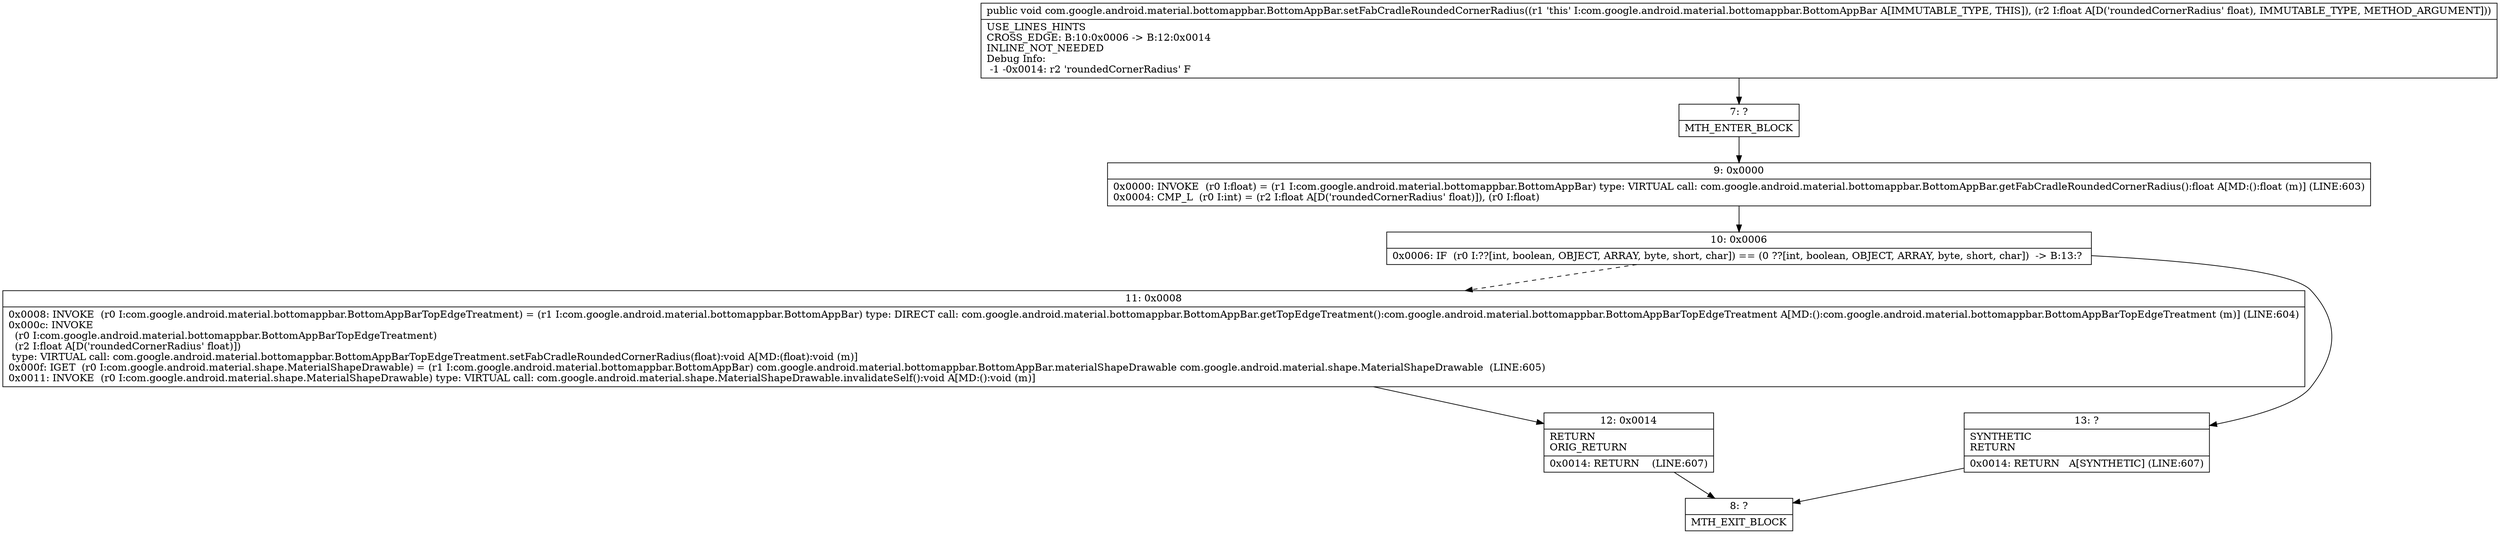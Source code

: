 digraph "CFG forcom.google.android.material.bottomappbar.BottomAppBar.setFabCradleRoundedCornerRadius(F)V" {
Node_7 [shape=record,label="{7\:\ ?|MTH_ENTER_BLOCK\l}"];
Node_9 [shape=record,label="{9\:\ 0x0000|0x0000: INVOKE  (r0 I:float) = (r1 I:com.google.android.material.bottomappbar.BottomAppBar) type: VIRTUAL call: com.google.android.material.bottomappbar.BottomAppBar.getFabCradleRoundedCornerRadius():float A[MD:():float (m)] (LINE:603)\l0x0004: CMP_L  (r0 I:int) = (r2 I:float A[D('roundedCornerRadius' float)]), (r0 I:float) \l}"];
Node_10 [shape=record,label="{10\:\ 0x0006|0x0006: IF  (r0 I:??[int, boolean, OBJECT, ARRAY, byte, short, char]) == (0 ??[int, boolean, OBJECT, ARRAY, byte, short, char])  \-\> B:13:? \l}"];
Node_11 [shape=record,label="{11\:\ 0x0008|0x0008: INVOKE  (r0 I:com.google.android.material.bottomappbar.BottomAppBarTopEdgeTreatment) = (r1 I:com.google.android.material.bottomappbar.BottomAppBar) type: DIRECT call: com.google.android.material.bottomappbar.BottomAppBar.getTopEdgeTreatment():com.google.android.material.bottomappbar.BottomAppBarTopEdgeTreatment A[MD:():com.google.android.material.bottomappbar.BottomAppBarTopEdgeTreatment (m)] (LINE:604)\l0x000c: INVOKE  \l  (r0 I:com.google.android.material.bottomappbar.BottomAppBarTopEdgeTreatment)\l  (r2 I:float A[D('roundedCornerRadius' float)])\l type: VIRTUAL call: com.google.android.material.bottomappbar.BottomAppBarTopEdgeTreatment.setFabCradleRoundedCornerRadius(float):void A[MD:(float):void (m)]\l0x000f: IGET  (r0 I:com.google.android.material.shape.MaterialShapeDrawable) = (r1 I:com.google.android.material.bottomappbar.BottomAppBar) com.google.android.material.bottomappbar.BottomAppBar.materialShapeDrawable com.google.android.material.shape.MaterialShapeDrawable  (LINE:605)\l0x0011: INVOKE  (r0 I:com.google.android.material.shape.MaterialShapeDrawable) type: VIRTUAL call: com.google.android.material.shape.MaterialShapeDrawable.invalidateSelf():void A[MD:():void (m)]\l}"];
Node_12 [shape=record,label="{12\:\ 0x0014|RETURN\lORIG_RETURN\l|0x0014: RETURN    (LINE:607)\l}"];
Node_8 [shape=record,label="{8\:\ ?|MTH_EXIT_BLOCK\l}"];
Node_13 [shape=record,label="{13\:\ ?|SYNTHETIC\lRETURN\l|0x0014: RETURN   A[SYNTHETIC] (LINE:607)\l}"];
MethodNode[shape=record,label="{public void com.google.android.material.bottomappbar.BottomAppBar.setFabCradleRoundedCornerRadius((r1 'this' I:com.google.android.material.bottomappbar.BottomAppBar A[IMMUTABLE_TYPE, THIS]), (r2 I:float A[D('roundedCornerRadius' float), IMMUTABLE_TYPE, METHOD_ARGUMENT]))  | USE_LINES_HINTS\lCROSS_EDGE: B:10:0x0006 \-\> B:12:0x0014\lINLINE_NOT_NEEDED\lDebug Info:\l  \-1 \-0x0014: r2 'roundedCornerRadius' F\l}"];
MethodNode -> Node_7;Node_7 -> Node_9;
Node_9 -> Node_10;
Node_10 -> Node_11[style=dashed];
Node_10 -> Node_13;
Node_11 -> Node_12;
Node_12 -> Node_8;
Node_13 -> Node_8;
}

